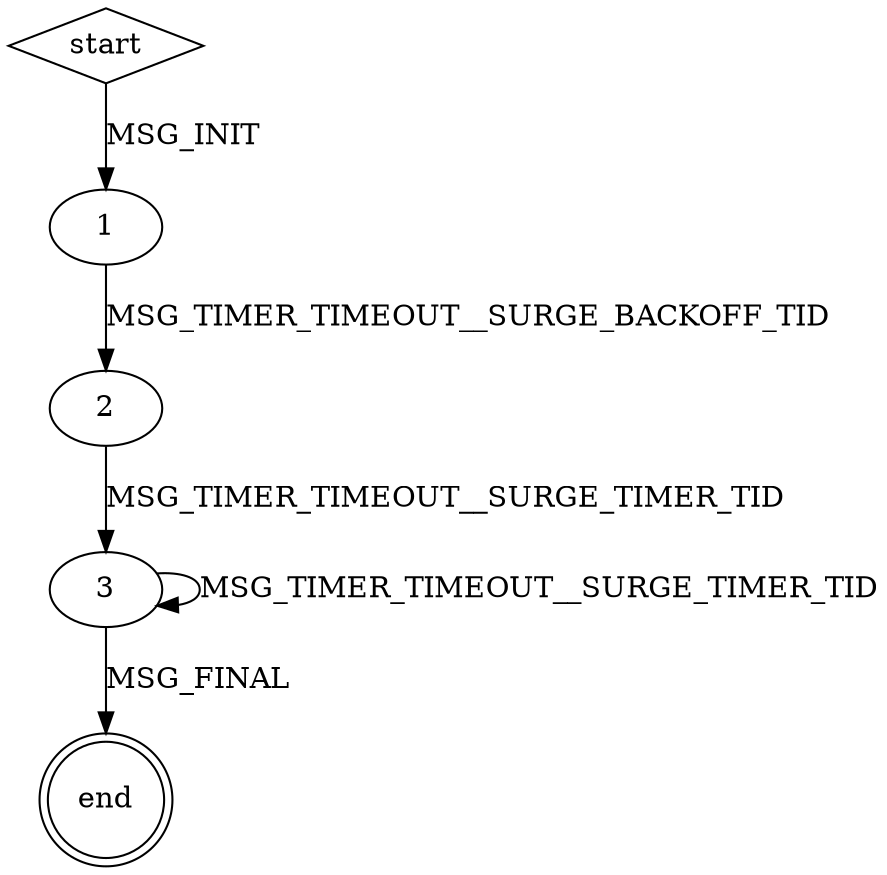 digraph surge_simple {

    // Start the the module with a backoff timer
    // 121
    start [shape=diamond];
    start -> 1 [label="MSG_INIT"];

    // One time backoff timer
    // 146 
    1 -> 2 [label="MSG_TIMER_TIMEOUT__SURGE_BACKOFF_TID"];
   
    // Periodic timer to request samples of data
    // 135 
    2 -> 3 [label="MSG_TIMER_TIMEOUT__SURGE_TIMER_TID"];
    3 -> 3 [label="MSG_TIMER_TIMEOUT__SURGE_TIMER_TID"];

    // Module is shutdown
    // 215
    end [shape=doublecircle];
    3 -> end [label="MSG_FINAL"];
}


digraph surge_in_order {

    // Start the the module with a backoff timer
    // 121
    start [shape=diamond];
    start -> 1 [label="MSG_INIT"];

    // One time backoff timer
    // 146 
    1 -> 2 [label="MSG_TIMER_TIMEOUT__SURGE_BACKOFF_TID"];
   
    // Periodic timer to request samples of data
    // 135 
    2 -> 3 [label="MSG_TIMER_TIMEOUT__SURGE_TIMER_TID"];
    4 -> 3 [label="MSG_TIMER_TIMEOUT__SURGE_TIMER_TID"];

    // Data is ready
    // 159 
    3 -> 4 [label="MSG_DATA_READY"];
   
    // Incoming data (does not effect other parts of system)
    1 -> 51 [label="MSG_TR_DATA_PKT", style=dotted];
    51 -> 1 [label="MSG_TR_DATA_PKT__DONE", style=dotted];
    2 -> 52 [label="MSG_TR_DATA_PKT", style=dotted];
    52 -> 2 [label="MSG_TR_DATA_PKT__DONE", style=dotted];
    3 -> 53 [label="MSG_TR_DATA_PKT", style=dotted];
    53 -> 3 [label="MSG_TR_DATA_PKT__DONE", style=dotted];
    4 -> 54 [label="MSG_TR_DATA_PKT", style=dotted];
    54 -> 4 [label="MSG_TR_DATA_PKT__DONE", style=dotted];
    
    // Module is shutdown
    // 215
    end [shape=doublecircle];
    3 -> end [label="MSG_FINAL"];
    4 -> end [label="MSG_FINAL"];
}


digraph surge_full {

    // Start the the module with a backoff timer
    // 121
    start [shape=diamond];
    start -> 1 [label="MSG_INIT"];

    // One time backoff timer
    // 146 
    1 -> 2 [label="MSG_TIMER_TIMEOUT__SURGE_BACKOFF_TID"];
   
    // Periodic timer to request samples of data
    // 135 
    2 -> 3 [label="MSG_TIMER_TIMEOUT__SURGE_TIMER_TID"];
    3 -> 3 [label="MSG_TIMER_TIMEOUT__SURGE_TIMER_TID"];
    4 -> 3 [label="MSG_TIMER_TIMEOUT__SURGE_TIMER_TID"];

    // Data is ready
    // 159 
    3 -> 4 [label="MSG_DATA_READY"];
    4 -> 4 [label="MSG_DATA_READY"];
   
    // Incoming data (does not effect other parts of system)
    1 -> 51 [label="MSG_TR_DATA_PKT", style=dotted];
    51 -> 1 [label="MSG_TR_DATA_PKT__DONE", style=dotted];
    2 -> 52 [label="MSG_TR_DATA_PKT", style=dotted];
    52 -> 2 [label="MSG_TR_DATA_PKT__DONE", style=dotted];
    3 -> 53 [label="MSG_TR_DATA_PKT", style=dotted];
    53 -> 3 [label="MSG_TR_DATA_PKT__DONE", style=dotted];
    4 -> 54 [label="MSG_TR_DATA_PKT", style=dotted];
    54 -> 4 [label="MSG_TR_DATA_PKT__DONE", style=dotted];
    
    // Module is shutdown
    // 215
    end [shape=doublecircle];
    3 -> end [label="MSG_FINAL"];
    4 -> end [label="MSG_FINAL"];
}


